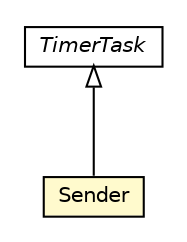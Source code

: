 #!/usr/local/bin/dot
#
# Class diagram 
# Generated by UMLGraph version R5_6-24-gf6e263 (http://www.umlgraph.org/)
#

digraph G {
	edge [fontname="Helvetica",fontsize=10,labelfontname="Helvetica",labelfontsize=10];
	node [fontname="Helvetica",fontsize=10,shape=plaintext];
	nodesep=0.25;
	ranksep=0.5;
	// org.universAAL.ri.keepalive.sender.Sender
	c27434 [label=<<table title="org.universAAL.ri.keepalive.sender.Sender" border="0" cellborder="1" cellspacing="0" cellpadding="2" port="p" bgcolor="lemonChiffon" href="./Sender.html">
		<tr><td><table border="0" cellspacing="0" cellpadding="1">
<tr><td align="center" balign="center"> Sender </td></tr>
		</table></td></tr>
		</table>>, URL="./Sender.html", fontname="Helvetica", fontcolor="black", fontsize=10.0];
	//org.universAAL.ri.keepalive.sender.Sender extends java.util.TimerTask
	c27436:p -> c27434:p [dir=back,arrowtail=empty];
	// java.util.TimerTask
	c27436 [label=<<table title="java.util.TimerTask" border="0" cellborder="1" cellspacing="0" cellpadding="2" port="p" href="http://java.sun.com/j2se/1.4.2/docs/api/java/util/TimerTask.html">
		<tr><td><table border="0" cellspacing="0" cellpadding="1">
<tr><td align="center" balign="center"><font face="Helvetica-Oblique"> TimerTask </font></td></tr>
		</table></td></tr>
		</table>>, URL="http://java.sun.com/j2se/1.4.2/docs/api/java/util/TimerTask.html", fontname="Helvetica", fontcolor="black", fontsize=10.0];
}

